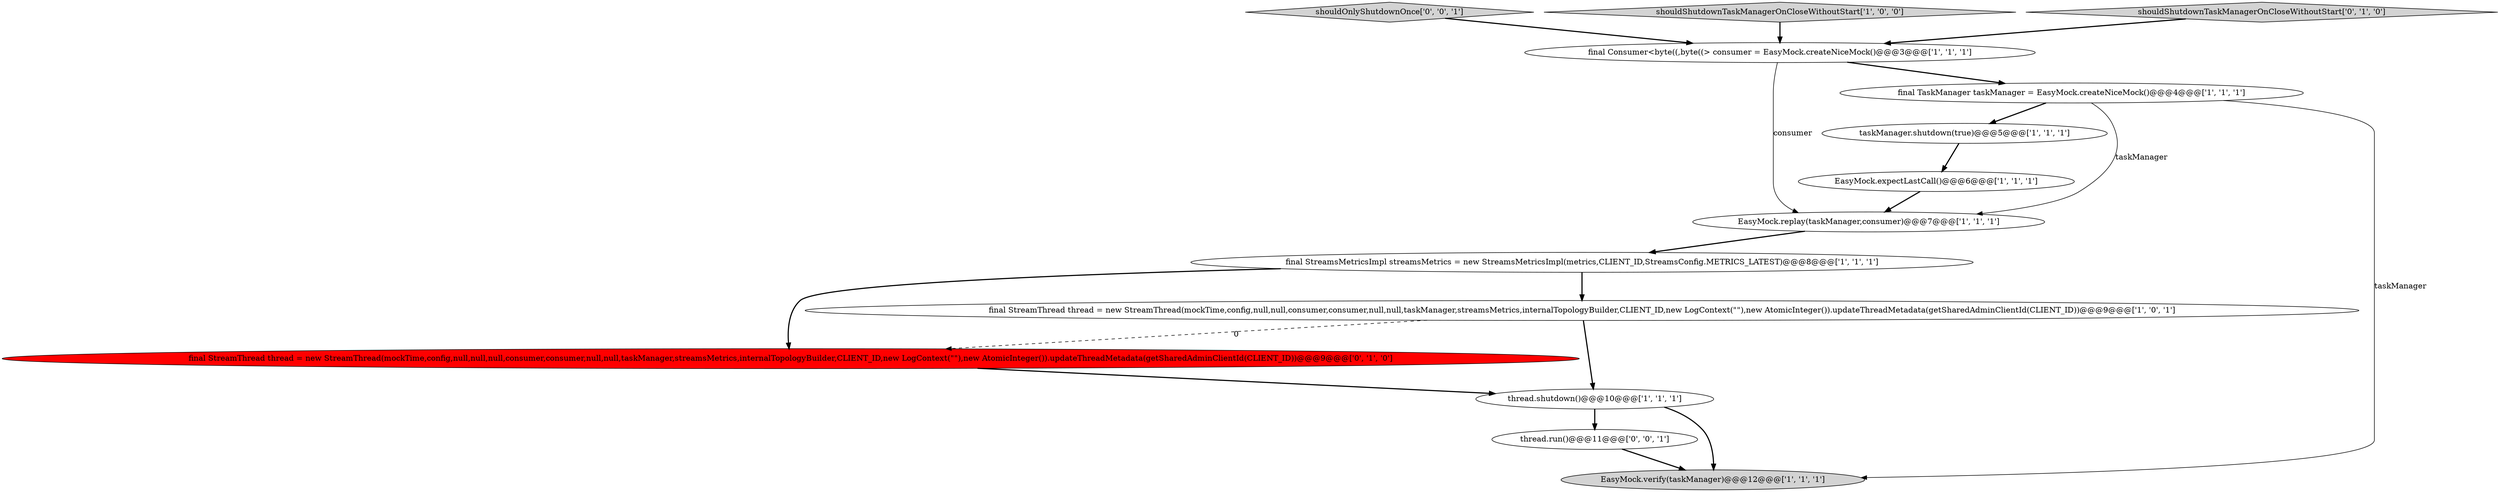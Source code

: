 digraph {
5 [style = filled, label = "final StreamThread thread = new StreamThread(mockTime,config,null,null,consumer,consumer,null,null,taskManager,streamsMetrics,internalTopologyBuilder,CLIENT_ID,new LogContext(\"\"),new AtomicInteger()).updateThreadMetadata(getSharedAdminClientId(CLIENT_ID))@@@9@@@['1', '0', '1']", fillcolor = white, shape = ellipse image = "AAA0AAABBB1BBB"];
2 [style = filled, label = "EasyMock.expectLastCall()@@@6@@@['1', '1', '1']", fillcolor = white, shape = ellipse image = "AAA0AAABBB1BBB"];
0 [style = filled, label = "final StreamsMetricsImpl streamsMetrics = new StreamsMetricsImpl(metrics,CLIENT_ID,StreamsConfig.METRICS_LATEST)@@@8@@@['1', '1', '1']", fillcolor = white, shape = ellipse image = "AAA0AAABBB1BBB"];
11 [style = filled, label = "final StreamThread thread = new StreamThread(mockTime,config,null,null,null,consumer,consumer,null,null,taskManager,streamsMetrics,internalTopologyBuilder,CLIENT_ID,new LogContext(\"\"),new AtomicInteger()).updateThreadMetadata(getSharedAdminClientId(CLIENT_ID))@@@9@@@['0', '1', '0']", fillcolor = red, shape = ellipse image = "AAA1AAABBB2BBB"];
6 [style = filled, label = "thread.shutdown()@@@10@@@['1', '1', '1']", fillcolor = white, shape = ellipse image = "AAA0AAABBB1BBB"];
7 [style = filled, label = "final Consumer<byte((,byte((> consumer = EasyMock.createNiceMock()@@@3@@@['1', '1', '1']", fillcolor = white, shape = ellipse image = "AAA0AAABBB1BBB"];
9 [style = filled, label = "EasyMock.verify(taskManager)@@@12@@@['1', '1', '1']", fillcolor = lightgray, shape = ellipse image = "AAA0AAABBB1BBB"];
12 [style = filled, label = "shouldOnlyShutdownOnce['0', '0', '1']", fillcolor = lightgray, shape = diamond image = "AAA0AAABBB3BBB"];
1 [style = filled, label = "taskManager.shutdown(true)@@@5@@@['1', '1', '1']", fillcolor = white, shape = ellipse image = "AAA0AAABBB1BBB"];
8 [style = filled, label = "EasyMock.replay(taskManager,consumer)@@@7@@@['1', '1', '1']", fillcolor = white, shape = ellipse image = "AAA0AAABBB1BBB"];
3 [style = filled, label = "final TaskManager taskManager = EasyMock.createNiceMock()@@@4@@@['1', '1', '1']", fillcolor = white, shape = ellipse image = "AAA0AAABBB1BBB"];
13 [style = filled, label = "thread.run()@@@11@@@['0', '0', '1']", fillcolor = white, shape = ellipse image = "AAA0AAABBB3BBB"];
4 [style = filled, label = "shouldShutdownTaskManagerOnCloseWithoutStart['1', '0', '0']", fillcolor = lightgray, shape = diamond image = "AAA0AAABBB1BBB"];
10 [style = filled, label = "shouldShutdownTaskManagerOnCloseWithoutStart['0', '1', '0']", fillcolor = lightgray, shape = diamond image = "AAA0AAABBB2BBB"];
8->0 [style = bold, label=""];
4->7 [style = bold, label=""];
0->11 [style = bold, label=""];
11->6 [style = bold, label=""];
12->7 [style = bold, label=""];
1->2 [style = bold, label=""];
13->9 [style = bold, label=""];
5->6 [style = bold, label=""];
6->9 [style = bold, label=""];
3->1 [style = bold, label=""];
3->8 [style = solid, label="taskManager"];
3->9 [style = solid, label="taskManager"];
5->11 [style = dashed, label="0"];
10->7 [style = bold, label=""];
6->13 [style = bold, label=""];
7->3 [style = bold, label=""];
7->8 [style = solid, label="consumer"];
2->8 [style = bold, label=""];
0->5 [style = bold, label=""];
}
